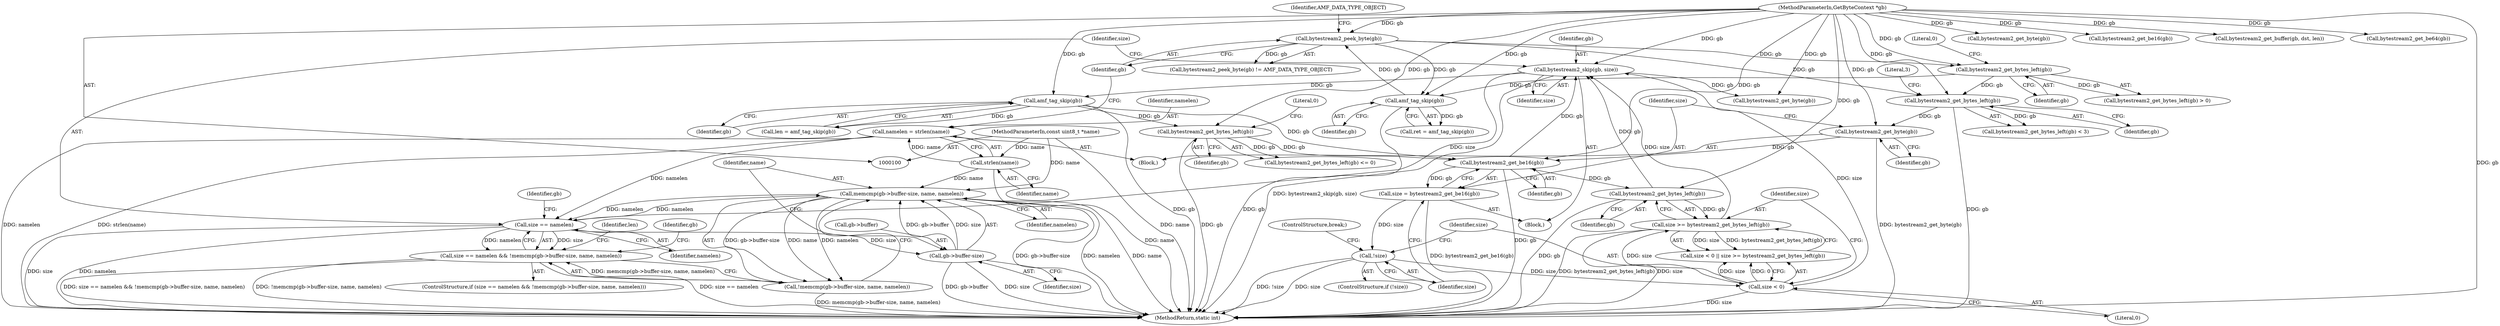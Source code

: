digraph "0_FFmpeg_ffcc82219cef0928bed2d558b19ef6ea35634130@API" {
"1000177" [label="(Call,memcmp(gb->buffer-size, name, namelen))"];
"1000178" [label="(Call,gb->buffer-size)"];
"1000173" [label="(Call,size == namelen)"];
"1000168" [label="(Call,bytestream2_skip(gb, size))"];
"1000163" [label="(Call,bytestream2_get_bytes_left(gb))"];
"1000150" [label="(Call,bytestream2_get_be16(gb))"];
"1000259" [label="(Call,bytestream2_get_bytes_left(gb))"];
"1000251" [label="(Call,amf_tag_skip(gb))"];
"1000101" [label="(MethodParameterIn,GetByteContext *gb)"];
"1000143" [label="(Call,bytestream2_get_byte(gb))"];
"1000137" [label="(Call,bytestream2_get_bytes_left(gb))"];
"1000115" [label="(Call,bytestream2_peek_byte(gb))"];
"1000126" [label="(Call,amf_tag_skip(gb))"];
"1000119" [label="(Call,bytestream2_get_bytes_left(gb))"];
"1000158" [label="(Call,size < 0)"];
"1000153" [label="(Call,!size)"];
"1000148" [label="(Call,size = bytestream2_get_be16(gb))"];
"1000161" [label="(Call,size >= bytestream2_get_bytes_left(gb))"];
"1000107" [label="(Call,namelen = strlen(name))"];
"1000109" [label="(Call,strlen(name))"];
"1000102" [label="(MethodParameterIn,const uint8_t *name)"];
"1000177" [label="(Call,memcmp(gb->buffer-size, name, namelen))"];
"1000172" [label="(Call,size == namelen && !memcmp(gb->buffer-size, name, namelen))"];
"1000176" [label="(Call,!memcmp(gb->buffer-size, name, namelen))"];
"1000173" [label="(Call,size == namelen)"];
"1000143" [label="(Call,bytestream2_get_byte(gb))"];
"1000258" [label="(Call,bytestream2_get_bytes_left(gb) <= 0)"];
"1000161" [label="(Call,size >= bytestream2_get_bytes_left(gb))"];
"1000116" [label="(Identifier,gb)"];
"1000177" [label="(Call,memcmp(gb->buffer-size, name, namelen))"];
"1000124" [label="(Call,ret = amf_tag_skip(gb))"];
"1000114" [label="(Call,bytestream2_peek_byte(gb) != AMF_DATA_TYPE_OBJECT)"];
"1000137" [label="(Call,bytestream2_get_bytes_left(gb))"];
"1000168" [label="(Call,bytestream2_skip(gb, size))"];
"1000150" [label="(Call,bytestream2_get_be16(gb))"];
"1000184" [label="(Identifier,namelen)"];
"1000252" [label="(Identifier,gb)"];
"1000118" [label="(Call,bytestream2_get_bytes_left(gb) > 0)"];
"1000152" [label="(ControlStructure,if (!size))"];
"1000155" [label="(ControlStructure,break;)"];
"1000115" [label="(Call,bytestream2_peek_byte(gb))"];
"1000182" [label="(Identifier,size)"];
"1000174" [label="(Identifier,size)"];
"1000164" [label="(Identifier,gb)"];
"1000119" [label="(Call,bytestream2_get_bytes_left(gb))"];
"1000159" [label="(Identifier,size)"];
"1000261" [label="(Literal,0)"];
"1000251" [label="(Call,amf_tag_skip(gb))"];
"1000105" [label="(Block,)"];
"1000120" [label="(Identifier,gb)"];
"1000187" [label="(Call,bytestream2_get_byte(gb))"];
"1000162" [label="(Identifier,size)"];
"1000110" [label="(Identifier,name)"];
"1000171" [label="(ControlStructure,if (size == namelen && !memcmp(gb->buffer-size, name, namelen)))"];
"1000250" [label="(Identifier,len)"];
"1000138" [label="(Identifier,gb)"];
"1000157" [label="(Call,size < 0 || size >= bytestream2_get_bytes_left(gb))"];
"1000183" [label="(Identifier,name)"];
"1000127" [label="(Identifier,gb)"];
"1000178" [label="(Call,gb->buffer-size)"];
"1000126" [label="(Call,amf_tag_skip(gb))"];
"1000144" [label="(Identifier,gb)"];
"1000205" [label="(Call,bytestream2_get_byte(gb))"];
"1000108" [label="(Identifier,namelen)"];
"1000259" [label="(Call,bytestream2_get_bytes_left(gb))"];
"1000117" [label="(Identifier,AMF_DATA_TYPE_OBJECT)"];
"1000249" [label="(Call,len = amf_tag_skip(gb))"];
"1000176" [label="(Call,!memcmp(gb->buffer-size, name, namelen))"];
"1000213" [label="(Call,bytestream2_get_be16(gb))"];
"1000233" [label="(Call,bytestream2_get_buffer(gb, dst, len))"];
"1000107" [label="(Call,namelen = strlen(name))"];
"1000170" [label="(Identifier,size)"];
"1000146" [label="(Block,)"];
"1000121" [label="(Literal,0)"];
"1000101" [label="(MethodParameterIn,GetByteContext *gb)"];
"1000260" [label="(Identifier,gb)"];
"1000139" [label="(Literal,3)"];
"1000175" [label="(Identifier,namelen)"];
"1000158" [label="(Call,size < 0)"];
"1000196" [label="(Call,bytestream2_get_be64(gb))"];
"1000148" [label="(Call,size = bytestream2_get_be16(gb))"];
"1000180" [label="(Identifier,gb)"];
"1000102" [label="(MethodParameterIn,const uint8_t *name)"];
"1000163" [label="(Call,bytestream2_get_bytes_left(gb))"];
"1000149" [label="(Identifier,size)"];
"1000153" [label="(Call,!size)"];
"1000109" [label="(Call,strlen(name))"];
"1000268" [label="(MethodReturn,static int)"];
"1000154" [label="(Identifier,size)"];
"1000188" [label="(Identifier,gb)"];
"1000172" [label="(Call,size == namelen && !memcmp(gb->buffer-size, name, namelen))"];
"1000160" [label="(Literal,0)"];
"1000179" [label="(Call,gb->buffer)"];
"1000151" [label="(Identifier,gb)"];
"1000169" [label="(Identifier,gb)"];
"1000136" [label="(Call,bytestream2_get_bytes_left(gb) < 3)"];
"1000177" -> "1000176"  [label="AST: "];
"1000177" -> "1000184"  [label="CFG: "];
"1000178" -> "1000177"  [label="AST: "];
"1000183" -> "1000177"  [label="AST: "];
"1000184" -> "1000177"  [label="AST: "];
"1000176" -> "1000177"  [label="CFG: "];
"1000177" -> "1000268"  [label="DDG: gb->buffer-size"];
"1000177" -> "1000268"  [label="DDG: namelen"];
"1000177" -> "1000268"  [label="DDG: name"];
"1000177" -> "1000173"  [label="DDG: namelen"];
"1000177" -> "1000176"  [label="DDG: gb->buffer-size"];
"1000177" -> "1000176"  [label="DDG: name"];
"1000177" -> "1000176"  [label="DDG: namelen"];
"1000178" -> "1000177"  [label="DDG: gb->buffer"];
"1000178" -> "1000177"  [label="DDG: size"];
"1000109" -> "1000177"  [label="DDG: name"];
"1000102" -> "1000177"  [label="DDG: name"];
"1000173" -> "1000177"  [label="DDG: namelen"];
"1000178" -> "1000182"  [label="CFG: "];
"1000179" -> "1000178"  [label="AST: "];
"1000182" -> "1000178"  [label="AST: "];
"1000183" -> "1000178"  [label="CFG: "];
"1000178" -> "1000268"  [label="DDG: size"];
"1000178" -> "1000268"  [label="DDG: gb->buffer"];
"1000173" -> "1000178"  [label="DDG: size"];
"1000173" -> "1000172"  [label="AST: "];
"1000173" -> "1000175"  [label="CFG: "];
"1000174" -> "1000173"  [label="AST: "];
"1000175" -> "1000173"  [label="AST: "];
"1000180" -> "1000173"  [label="CFG: "];
"1000172" -> "1000173"  [label="CFG: "];
"1000173" -> "1000268"  [label="DDG: size"];
"1000173" -> "1000268"  [label="DDG: namelen"];
"1000173" -> "1000172"  [label="DDG: size"];
"1000173" -> "1000172"  [label="DDG: namelen"];
"1000168" -> "1000173"  [label="DDG: size"];
"1000107" -> "1000173"  [label="DDG: namelen"];
"1000168" -> "1000146"  [label="AST: "];
"1000168" -> "1000170"  [label="CFG: "];
"1000169" -> "1000168"  [label="AST: "];
"1000170" -> "1000168"  [label="AST: "];
"1000174" -> "1000168"  [label="CFG: "];
"1000168" -> "1000268"  [label="DDG: bytestream2_skip(gb, size)"];
"1000163" -> "1000168"  [label="DDG: gb"];
"1000150" -> "1000168"  [label="DDG: gb"];
"1000101" -> "1000168"  [label="DDG: gb"];
"1000158" -> "1000168"  [label="DDG: size"];
"1000161" -> "1000168"  [label="DDG: size"];
"1000168" -> "1000187"  [label="DDG: gb"];
"1000168" -> "1000251"  [label="DDG: gb"];
"1000163" -> "1000161"  [label="AST: "];
"1000163" -> "1000164"  [label="CFG: "];
"1000164" -> "1000163"  [label="AST: "];
"1000161" -> "1000163"  [label="CFG: "];
"1000163" -> "1000268"  [label="DDG: gb"];
"1000163" -> "1000161"  [label="DDG: gb"];
"1000150" -> "1000163"  [label="DDG: gb"];
"1000101" -> "1000163"  [label="DDG: gb"];
"1000150" -> "1000148"  [label="AST: "];
"1000150" -> "1000151"  [label="CFG: "];
"1000151" -> "1000150"  [label="AST: "];
"1000148" -> "1000150"  [label="CFG: "];
"1000150" -> "1000268"  [label="DDG: gb"];
"1000150" -> "1000148"  [label="DDG: gb"];
"1000259" -> "1000150"  [label="DDG: gb"];
"1000251" -> "1000150"  [label="DDG: gb"];
"1000143" -> "1000150"  [label="DDG: gb"];
"1000101" -> "1000150"  [label="DDG: gb"];
"1000259" -> "1000258"  [label="AST: "];
"1000259" -> "1000260"  [label="CFG: "];
"1000260" -> "1000259"  [label="AST: "];
"1000261" -> "1000259"  [label="CFG: "];
"1000259" -> "1000268"  [label="DDG: gb"];
"1000259" -> "1000258"  [label="DDG: gb"];
"1000251" -> "1000259"  [label="DDG: gb"];
"1000101" -> "1000259"  [label="DDG: gb"];
"1000251" -> "1000249"  [label="AST: "];
"1000251" -> "1000252"  [label="CFG: "];
"1000252" -> "1000251"  [label="AST: "];
"1000249" -> "1000251"  [label="CFG: "];
"1000251" -> "1000268"  [label="DDG: gb"];
"1000251" -> "1000249"  [label="DDG: gb"];
"1000101" -> "1000251"  [label="DDG: gb"];
"1000101" -> "1000100"  [label="AST: "];
"1000101" -> "1000268"  [label="DDG: gb"];
"1000101" -> "1000115"  [label="DDG: gb"];
"1000101" -> "1000119"  [label="DDG: gb"];
"1000101" -> "1000126"  [label="DDG: gb"];
"1000101" -> "1000137"  [label="DDG: gb"];
"1000101" -> "1000143"  [label="DDG: gb"];
"1000101" -> "1000187"  [label="DDG: gb"];
"1000101" -> "1000196"  [label="DDG: gb"];
"1000101" -> "1000205"  [label="DDG: gb"];
"1000101" -> "1000213"  [label="DDG: gb"];
"1000101" -> "1000233"  [label="DDG: gb"];
"1000143" -> "1000105"  [label="AST: "];
"1000143" -> "1000144"  [label="CFG: "];
"1000144" -> "1000143"  [label="AST: "];
"1000149" -> "1000143"  [label="CFG: "];
"1000143" -> "1000268"  [label="DDG: bytestream2_get_byte(gb)"];
"1000137" -> "1000143"  [label="DDG: gb"];
"1000137" -> "1000136"  [label="AST: "];
"1000137" -> "1000138"  [label="CFG: "];
"1000138" -> "1000137"  [label="AST: "];
"1000139" -> "1000137"  [label="CFG: "];
"1000137" -> "1000268"  [label="DDG: gb"];
"1000137" -> "1000136"  [label="DDG: gb"];
"1000115" -> "1000137"  [label="DDG: gb"];
"1000119" -> "1000137"  [label="DDG: gb"];
"1000115" -> "1000114"  [label="AST: "];
"1000115" -> "1000116"  [label="CFG: "];
"1000116" -> "1000115"  [label="AST: "];
"1000117" -> "1000115"  [label="CFG: "];
"1000115" -> "1000114"  [label="DDG: gb"];
"1000126" -> "1000115"  [label="DDG: gb"];
"1000115" -> "1000119"  [label="DDG: gb"];
"1000115" -> "1000126"  [label="DDG: gb"];
"1000126" -> "1000124"  [label="AST: "];
"1000126" -> "1000127"  [label="CFG: "];
"1000127" -> "1000126"  [label="AST: "];
"1000124" -> "1000126"  [label="CFG: "];
"1000126" -> "1000268"  [label="DDG: gb"];
"1000126" -> "1000124"  [label="DDG: gb"];
"1000119" -> "1000126"  [label="DDG: gb"];
"1000119" -> "1000118"  [label="AST: "];
"1000119" -> "1000120"  [label="CFG: "];
"1000120" -> "1000119"  [label="AST: "];
"1000121" -> "1000119"  [label="CFG: "];
"1000119" -> "1000118"  [label="DDG: gb"];
"1000158" -> "1000157"  [label="AST: "];
"1000158" -> "1000160"  [label="CFG: "];
"1000159" -> "1000158"  [label="AST: "];
"1000160" -> "1000158"  [label="AST: "];
"1000162" -> "1000158"  [label="CFG: "];
"1000157" -> "1000158"  [label="CFG: "];
"1000158" -> "1000268"  [label="DDG: size"];
"1000158" -> "1000157"  [label="DDG: size"];
"1000158" -> "1000157"  [label="DDG: 0"];
"1000153" -> "1000158"  [label="DDG: size"];
"1000158" -> "1000161"  [label="DDG: size"];
"1000153" -> "1000152"  [label="AST: "];
"1000153" -> "1000154"  [label="CFG: "];
"1000154" -> "1000153"  [label="AST: "];
"1000155" -> "1000153"  [label="CFG: "];
"1000159" -> "1000153"  [label="CFG: "];
"1000153" -> "1000268"  [label="DDG: !size"];
"1000153" -> "1000268"  [label="DDG: size"];
"1000148" -> "1000153"  [label="DDG: size"];
"1000148" -> "1000146"  [label="AST: "];
"1000149" -> "1000148"  [label="AST: "];
"1000154" -> "1000148"  [label="CFG: "];
"1000148" -> "1000268"  [label="DDG: bytestream2_get_be16(gb)"];
"1000161" -> "1000157"  [label="AST: "];
"1000162" -> "1000161"  [label="AST: "];
"1000157" -> "1000161"  [label="CFG: "];
"1000161" -> "1000268"  [label="DDG: bytestream2_get_bytes_left(gb)"];
"1000161" -> "1000268"  [label="DDG: size"];
"1000161" -> "1000157"  [label="DDG: size"];
"1000161" -> "1000157"  [label="DDG: bytestream2_get_bytes_left(gb)"];
"1000107" -> "1000105"  [label="AST: "];
"1000107" -> "1000109"  [label="CFG: "];
"1000108" -> "1000107"  [label="AST: "];
"1000109" -> "1000107"  [label="AST: "];
"1000116" -> "1000107"  [label="CFG: "];
"1000107" -> "1000268"  [label="DDG: namelen"];
"1000107" -> "1000268"  [label="DDG: strlen(name)"];
"1000109" -> "1000107"  [label="DDG: name"];
"1000109" -> "1000110"  [label="CFG: "];
"1000110" -> "1000109"  [label="AST: "];
"1000109" -> "1000268"  [label="DDG: name"];
"1000102" -> "1000109"  [label="DDG: name"];
"1000102" -> "1000100"  [label="AST: "];
"1000102" -> "1000268"  [label="DDG: name"];
"1000172" -> "1000171"  [label="AST: "];
"1000172" -> "1000176"  [label="CFG: "];
"1000176" -> "1000172"  [label="AST: "];
"1000188" -> "1000172"  [label="CFG: "];
"1000250" -> "1000172"  [label="CFG: "];
"1000172" -> "1000268"  [label="DDG: size == namelen && !memcmp(gb->buffer-size, name, namelen)"];
"1000172" -> "1000268"  [label="DDG: !memcmp(gb->buffer-size, name, namelen)"];
"1000172" -> "1000268"  [label="DDG: size == namelen"];
"1000176" -> "1000172"  [label="DDG: memcmp(gb->buffer-size, name, namelen)"];
"1000176" -> "1000268"  [label="DDG: memcmp(gb->buffer-size, name, namelen)"];
}
